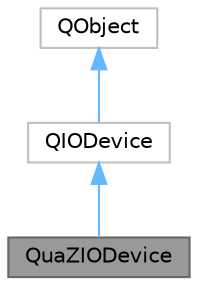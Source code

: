 digraph "QuaZIODevice"
{
 // LATEX_PDF_SIZE
  bgcolor="transparent";
  edge [fontname=Helvetica,fontsize=10,labelfontname=Helvetica,labelfontsize=10];
  node [fontname=Helvetica,fontsize=10,shape=box,height=0.2,width=0.4];
  Node1 [label="QuaZIODevice",height=0.2,width=0.4,color="gray40", fillcolor="grey60", style="filled", fontcolor="black",tooltip="A class to compress/decompress QIODevice."];
  Node2 -> Node1 [dir="back",color="steelblue1",style="solid"];
  Node2 [label="QIODevice",height=0.2,width=0.4,color="grey75", fillcolor="white", style="filled",URL="C:/data/pr/quazip/qtcore.tags$qiodevice.html",tooltip=" "];
  Node3 -> Node2 [dir="back",color="steelblue1",style="solid"];
  Node3 [label="QObject",height=0.2,width=0.4,color="grey75", fillcolor="white", style="filled",URL="C:/data/pr/quazip/qtcore.tags$qobject.html",tooltip=" "];
}
